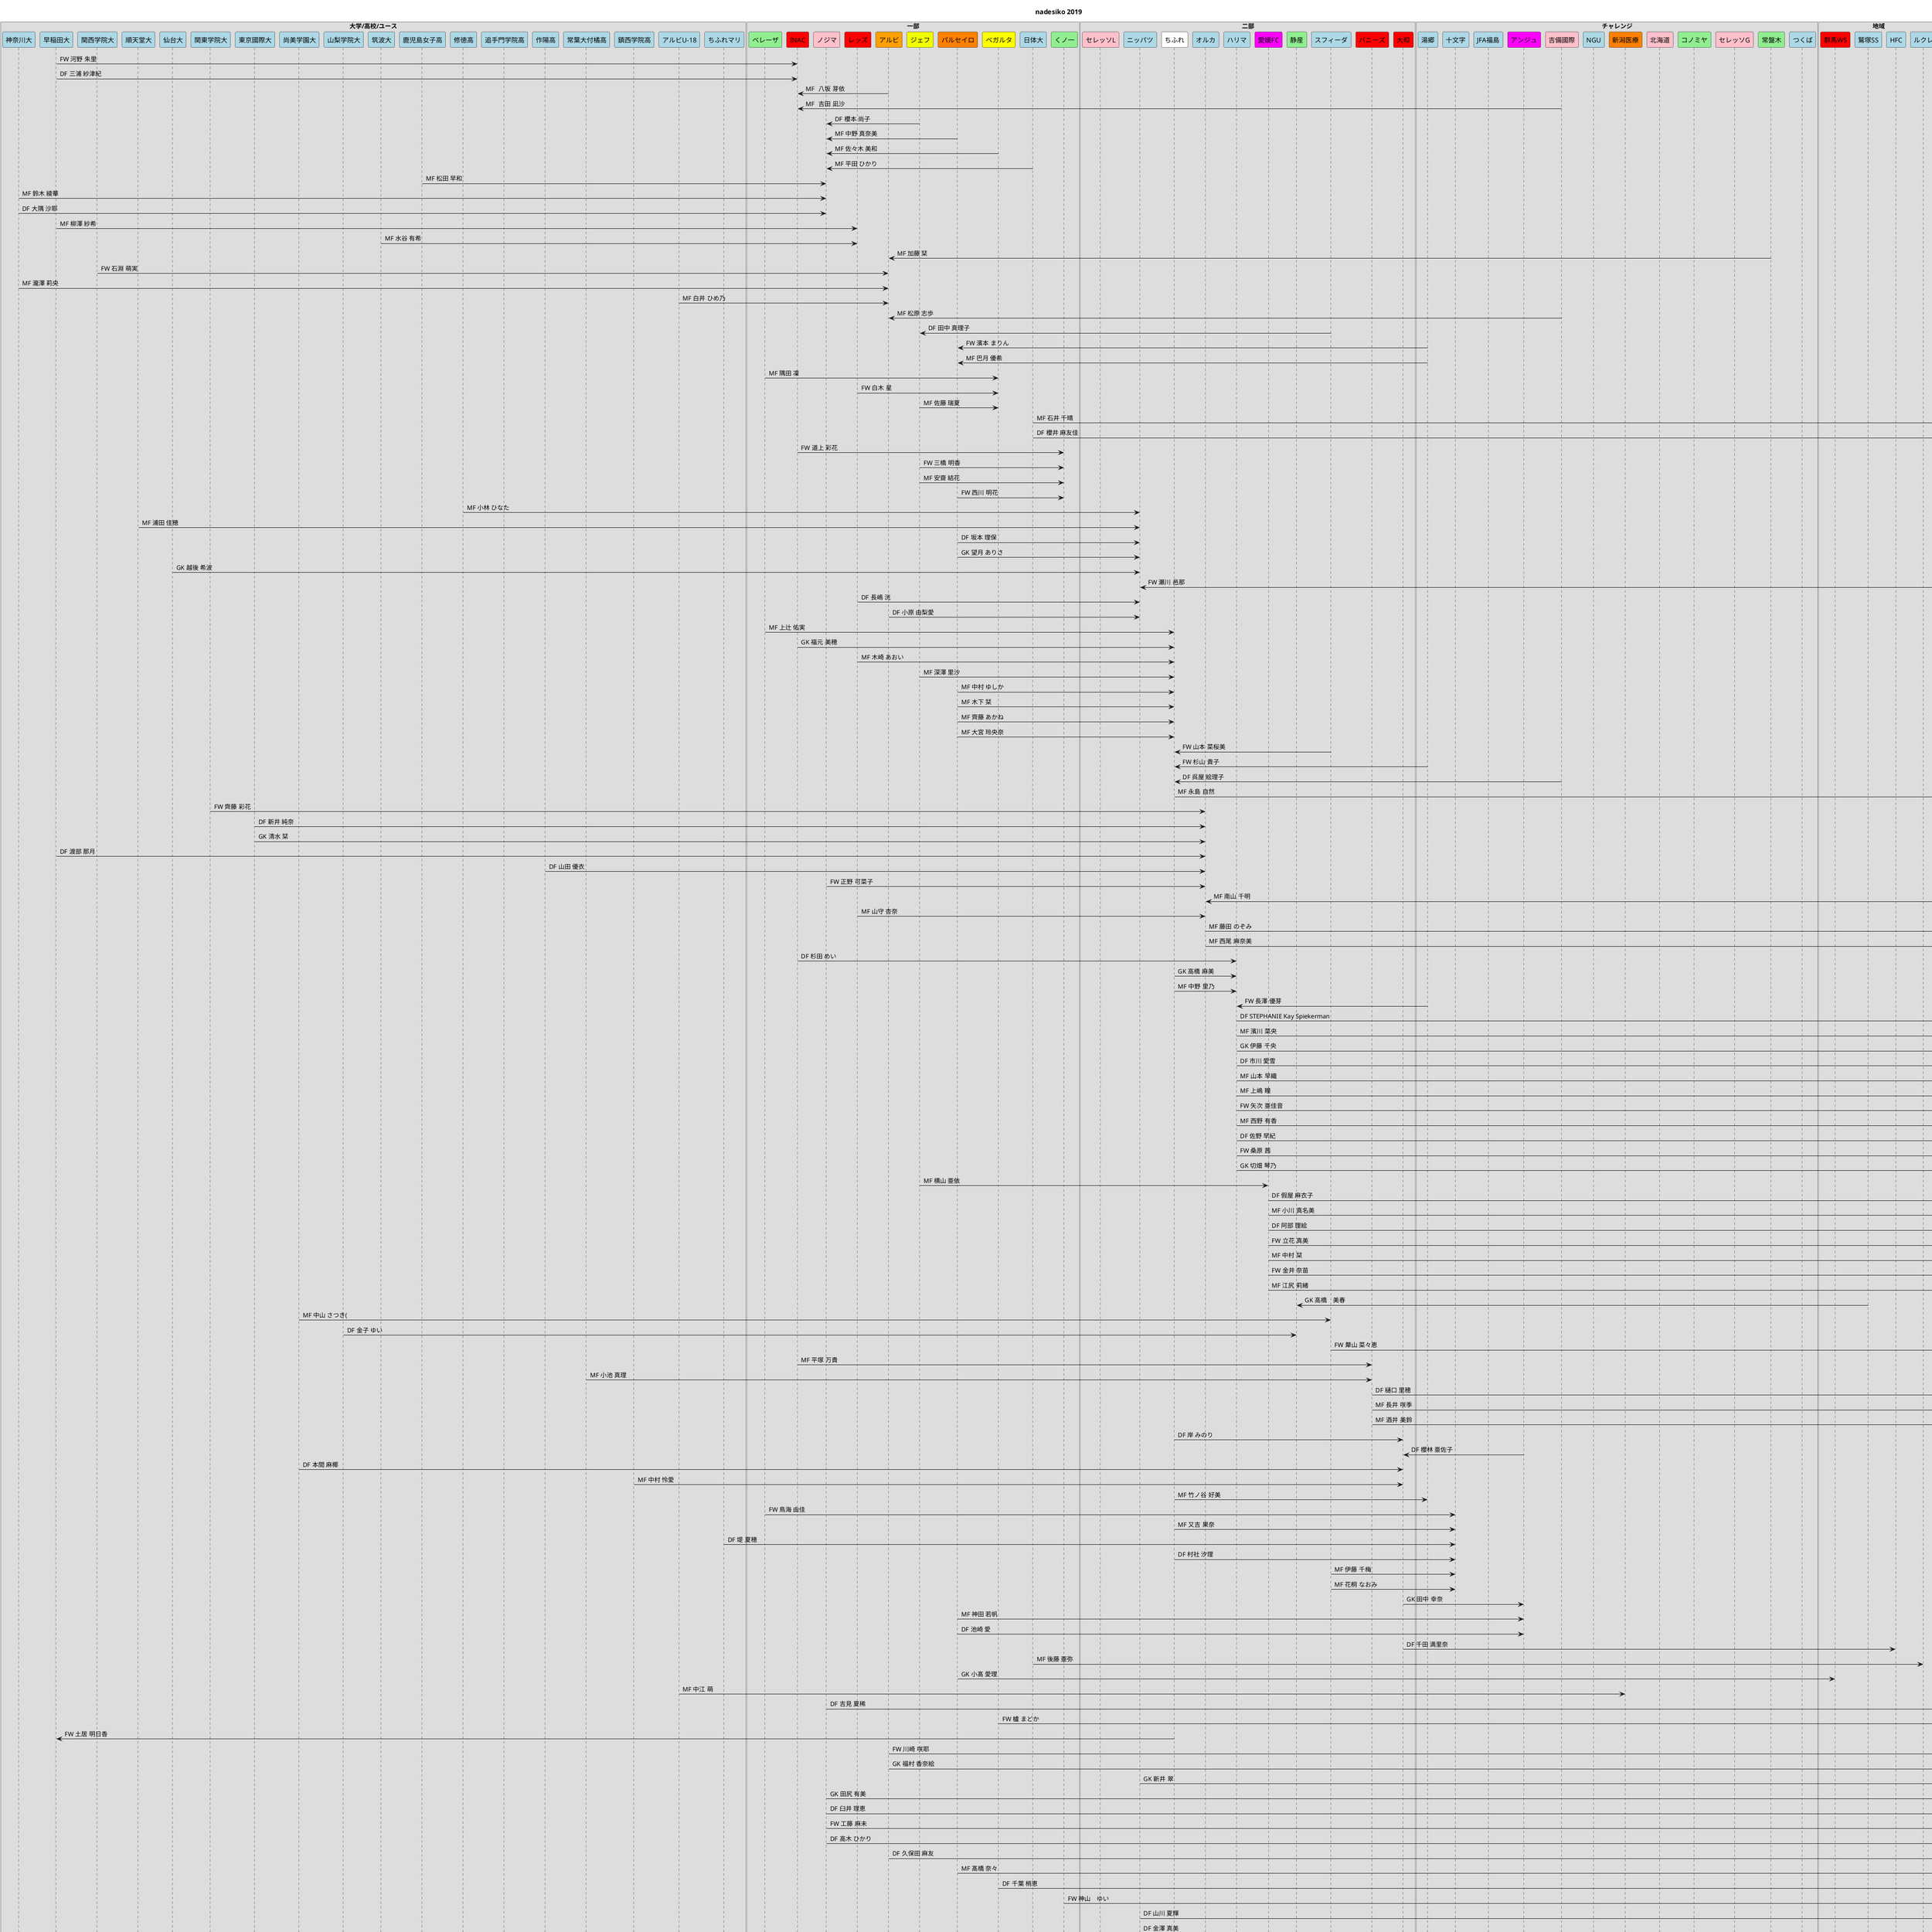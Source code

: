 
@startuml
title nadesiko 2019
box "大学/高校/ユース" 
	participant "神奈川大" as ku #lightblue
	participant "早稲田大" as wu #lightblue
	participant "関西学院大" as kgu #lightblue
	participant "順天堂大" as juu #lightblue
	participant "仙台大" as seu #lightblue
	participant "関東学院大" as tgu #lightblue
	participant "東京國際大" as tiu #lightblue
	participant "尚美学園大" as sbu  #lightblue
	participant "山梨学院大" as ygu  #lightblue
	participant "筑波大" as tu  #lightblue
	participant "鹿児島女子高" as kjh #lightblue
	participant "修徳高" as shh #lightblue
	participant "追手門学院高" as ogh #lightblue
	participant "作陽高" as syh #lightblue
	participant "常葉大付橘高" as tth #lightblue
	participant "鎮西学院高" as cgh #lightblue

    
	participant "アルビU-18" as anu #lightblue
	participant "ちふれマリ" as cem #lightblue
end box
box "一部" 
	participant "ベレーザ" as nb #lightgreen
	participant "INAC" as il #red
	participant "ノジマ" as ns #pink
	participant "レッズ" as ur #red
	participant "アルビ" as an #ffa000
	participant "ジェフ" as jl #f0ff00
	participant "パルセイロ" as np #ff8000
	participant "ベガルタ" as vs #yellow
	participant "日体大" as nf #LightBlue
	participant "くノ一" as ik  #lightgreen
end box

box "二部" 
	participant "セレッソL" as cl #pink
	participant "ニッパツ" as ny #LightBlue
	participant "ちふれ" as ce #white
	participant "オルカ" as ok #lightblue
	participant "ハリマ" as ha #LightBlue
	participant "愛媛FC" as ef #magenta
	participant "静産" as si #lightgreen
	participant "スフィーダ" as ss #LightBlue
	participant "バニーズ" as bk #red
	participant "大和" as ys #red
end box

box "チャレンジ" 
	participant "湯郷" as yb #LightBlue
	participant "十文字" as jv #LightBlue
	participant "JFA福島" as jf #LightBlue
	participant "アンジュ" as ah #magenta
	participant "吉備國際" as co #pink
	participant "NGU" as nn #lightblue
	participant "新潟医療" as nd #ff8000
	participant "北海道" as nh #pink
	participant "コノミヤ" as kt #lightgreen
	participant "セレッソG" as cg #pink
	participant "常盤木" as tk #lightgreen
	participant "つくば" as tf #lightblue
end box

box "地域"
	participant "群馬WS" as gh #red
	participant "鷲塚SS" as ws #lightblue
	participant "HFC" as hf #lightblue
	participant "ルクレ" as my #lightblue
end box

box "海外"
	participant "Suwon" as sw #lightblue
	participant "KSPO" as ks #lightblue
	participant "Mainz" as sm #lightblue
	participant "canberra" as os1 #lightblue

end box

box "その他"
	participant "未定" as un 
	participant "引退" as re 
end box

'-----1

'11 beleza nb
'jv <- nb:FW 鳥海 由佳
'vs <- nb:MF 隅田 凜
'ce <- nb:MF 上辻 佑実

'12 inac il
il <- wu:FW 河野 朱里
il <- wu:DF 三浦 紗津紀
il <- an:MF	八坂 芽依
il <- co:MF	吉田 凪沙
'ha <- il:DF 杉田 めい

'13 nojima ns
'ks <- ns:DF 吉見 夏稀
'ok <- ns:FW 正野 可菜子
ns <- jl:DF 櫻本 尚子
ns <- np:MF 中野 真奈美
ns <- vs:MF 佐々木 美和
ns <- nf:MF 平田 ひかり
ns <- kjh:MF 松田 早和
ns <- ku:MF 鈴木 綾華
ns <- ku:DF 大隅 沙耶

're <- ns:GK 田尻 有美
're <- ns:DF 臼井 理恵
're <- ns:FW 工藤 麻未
're <- ns:DF 高木 ひかり

'14 reds ur
'ce <- ur:MF 木崎 あおい 
'ok <- ur:MF 山守 杏奈
'vs <- ur:FW 白木 星
ur <- wu:MF 柳澤 紗希
ur <- tu:MF 水谷 有希
'ny <- ur:DF 長嶋 洸

'15 albi an
an <- tk:MF 加藤 栞
'ny <- an:DF 小原 由梨愛
'un <- an:FW 川崎 咲耶
'un <- an:GK 福村 香奈絵
're <- an:DF 久保田 麻友 
an <- kgu:FW 石淵 萌実
an <- ku:MF 瀧澤 莉央
an <- anu:MF 白井 ひめ乃
an <- co:MF 松原 志歩
'nd <- anu:MF 中江 萌

'16 jef jl 
'ce <- jl:MF 深澤 里沙
'ns <- jl:DF 櫻本 尚子
jl <- ss:DF 田中 真理子

'17 nagano np
'ce <- np:MF 中村 ゆしか
'ce <- np:MF 木下 栞
'ce <- np:MF 齊藤 あかね
'ce <- np:MF 大宮 玲央奈
'ny <- np:DF 坂本 理保
'ny <- np:GK 望月 ありさ
'ns <- np:MF 中野 真奈美
'ah <- np:MF 神田 若帆
'ah <- np:DF 池崎 愛
'gh <- np:GK 小髙 愛理
np <- yb:FW 濱本 まりん
np <- yb:MF 巴月 優希

'18 sendai vs
vs <- nb:MF 隅田 凜
vs <- ur:FW 白木 星
vs <- jl:MF 佐藤 瑞夏

'sw <- vs:FW 櫨 まどか
'ns <- vs:MF 佐々木 美和

'19 nittai nf
'ns <- nf:MF 平田 ひかり
'my <- nf:MF 後藤 亜弥
re <- nf:MF 石井 千晴
re <- nf:DF 櫻井 麻友佳

'1x iga ik
ik <- il:FW 道上 彩花
ik <- jl:FW 三橋 明香
ik <- jl:MF 安齋 結花
ik <- np:FW 西川 明花
're <- ik:FW 神山　ゆい

'-----2

'cellezo co

'nippatsu seaguls ny
're <- ny:DF 山川 夏輝
ny <- shh:MF 小林 ひなた
ny <- juu:MF 浦田 佳穂
ny <- np:DF 坂本 理保
ny <- np:GK 望月 ありさ
're <- ny:DF 金澤 真美
're <- ny:FW 石原 愛海
're <- ny:MF 加賀 孝子
're <- ny:MF 佐藤 渚
're <- ny:MF 岩木 綾乃
're <- ny:MF 中村みづき
ny <- seu:GK 越後 希波
ny <- sm:FW 瀬川 邑那
ny <- ur:DF 長嶋 洸
ny <- an:DF 小原 由梨愛
'un <- ny:GK 新井 翠
'an <- co:MF 松原 志歩


'chifure ce
ce <- nb:MF 上辻 佑実
ce <- il:GK 福元 美穂
ce <- ur:MF 木崎 あおい 
ce <- jl:MF 深澤 里沙
ce <- np:MF 中村 ゆしか 
ce <- np:MF 木下 栞 
ce <- np:MF 齊藤 あかね
ce <- np:MF 大宮 玲央奈
ce <- ss:FW 山本 菜桜美
ce <- yb:FW 杉山 貴子
ce <- co:DF 呉屋 絵理子
un <- ce:MF 永島 自然
'ha <- ce:GK 高橋 麻美
'ha <- ce:MF 中野 里乃
'jv <- ce:MF 又吉 果奈
'jv <- cem:DF 堤 夏穂
'jv <- ce:DF 村社 汐理
'yb <- ce:MF 竹ノ谷 好美
'wu <- ce:FW 土居 明日香
'ys <- ce:DF 岸 みのり

'	"オルカ" as ok #lightblue
ok <- tgu:FW 齊藤 彩花
ok <- tiu:DF 新井 純奈
ok <- tiu:GK 清水 栞
ok <- wu:DF 渡部 那月
ok <- syh:DF 山田 優衣
ok <- ns:FW 正野 可菜子
ok <- ks:MF 南山 千明
ok <- ur:MF 山守 杏奈

un <- ok:MF 藤田 のぞみ
un <- ok:MF 西尾 麻奈美

'	"ハリマ" as ha #LightBlue
ha <- il:DF 杉田 めい
ha <- ce:GK 高橋 麻美
ha <- ce:MF 中野 里乃
ha <- yb:FW 長澤 優芽


un <- ha:DF STEPHANIE Kay Spiekerman
un <- ha:MF 濱川 菜央
un <- ha:GK 伊藤 千央
un <- ha:DF 市川 愛雪
un <- ha:MF 山本 早織
un <- ha:MF 上嶋 瞳
un <- ha:FW 矢次 亜佳音
un <- ha:MF 西野 有香
un <- ha:DF 佐野 早紀
un <- ha:FW 桑原 茜
un <- ha:GK 切畑 琴乃

'	"愛媛FC" as ef #magenta
ef <- jl:MF 横山 亜依
un <- ef:DF 假屋 麻衣子
un <- ef:MF 小川 真名美
un <- ef:DF 阿部 理絵
un <- ef:FW 立花 真美
un <- ef:MF 中村 栞
un <- ef:FW 金井 奈苗
un <- ef:MF 江尻 莉緒



'	"静産" as si #lightgreen
si <- ws:GK 高橋　美春

'	"スフィーダ" as ss #LightBlue
ss <- sbu:MF 中山 さつき(
si <- ygu:DF 金子 ゆい
'jv <- ss:MF 花桐 なおみ
'jl <- ss:DF 田中 真理子
'jv <- ss:MF 伊藤 千梅
un <- ss:FW 犛山 菜々恵

're <- ss:DF 橘木 友理恵


'	"バニーズ" as bk #red
bk <- il:MF 平塚 万貴
bk <- tth:MF 小池 真理
un <- bk:DF 樋口 里穂
un <- bk:MF 長井 咲季
un <- bk:MF 酒井 美鈴

're <- bk:FW 西川 樹
're <- bk:FW 仙石 來夢
're <- bk:GK 田中 幸奈

'	"大和" as ys #red
ys <- ce:DF 岸 みのり
ys <- ah:DF 櫻林 亜佐子
ys <- sbu:DF 本間 麻椰
ys <- cgh:MF 中村 怜愛
'ah <- ys:GK 田中 幸奈

're <- ys:DF 中川 茉子
're <- ys:FW 村山 百花
're <- ys:DF 吉川 小夜子
'hf <- ys:DF 千田 満里奈

'-----c
' "湯郷" as yb #LightBlue
yb <- ce:MF 竹ノ谷 好美
'ha <- yb:FW 長澤 優芽

'"十文字" as jv #LightBlue
jv <- nb:FW 鳥海 由佳
jv <- ce:MF 又吉 果奈
jv <- cem:DF 堤 夏穂
jv <- ce:DF 村社 汐理
jv <- ss:MF 伊藤 千梅
jv <- ss:MF 花桐 なおみ

' "JFA福島" as jf #LightBlue

' "アンジュ" as ah #magenta
ah <- ys:GK 田中 幸奈
ah <- np:MF 神田 若帆
ah <- np:DF 池崎 愛
' "吉備國際" as co #pink
' "NGU" as nn #lightblue
' "新潟医療" as nd #ff8000
' "北海道" as nh #pink
' "コノミヤ" as kt #lightgreen
' "セレッソG" as cg #pink
' "常盤木" as tk #lightgreen
' "つくば" as tf #lightblue

'----地域
hf <- ys:DF 千田 満里奈
my <- nf:MF 後藤 亜弥
gh <- np:GK 小髙 愛理


'-----海外など移籍
nd <- anu:MF 中江 萌
ks <- ns:DF 吉見 夏稀
sw <- vs:FW 櫨 まどか
wu <- ce:FW 土居 明日香


'-----引退/未定
un <- an:FW 川崎 咲耶
un <- an:GK 福村 香奈絵
un <- ny:GK 新井 翠



re <- ns:GK 田尻 有美
re <- ns:DF 臼井 理恵
re <- ns:FW 工藤 麻未
re <- ns:DF 高木 ひかり

re <- an:DF 久保田 麻友 

re <- np:MF 髙橋 奈々

re <- vs:DF 千葉 梢恵


re <- ik:FW 神山　ゆい

re <- ny:DF 山川 夏輝
re <- ny:DF 金澤 真美
re <- ny:FW 石原 愛海
re <- ny:MF 加賀 孝子
re <- ny:MF 佐藤 渚
re <- ny:MF 岩木 綾乃
re <- ny:MF 中村みづき

re <- ok:GK 有馬 静佳
re <- ok:DF 赤荻 美佳
re <- ok:DF 小林 映里奈

re <- ss:DF 橘木 友理恵

re <- bk:FW 西川 樹
re <- bk:FW 仙石 來夢
re <- bk:GK 田中 幸奈

re <- ys:DF 中川 茉子
re <- ys:FW 村山 百花
re <- ys:DF 吉川 小夜子


@enduml